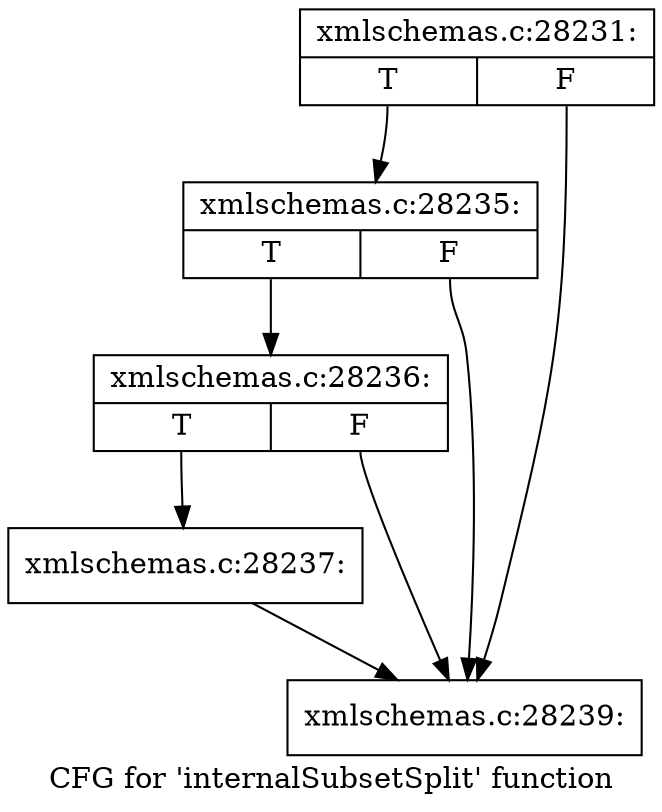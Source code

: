 digraph "CFG for 'internalSubsetSplit' function" {
	label="CFG for 'internalSubsetSplit' function";

	Node0x56a88e0 [shape=record,label="{xmlschemas.c:28231:|{<s0>T|<s1>F}}"];
	Node0x56a88e0:s0 -> Node0x56ab930;
	Node0x56a88e0:s1 -> Node0x56ab860;
	Node0x56ab930 [shape=record,label="{xmlschemas.c:28235:|{<s0>T|<s1>F}}"];
	Node0x56ab930:s0 -> Node0x56ab8b0;
	Node0x56ab930:s1 -> Node0x56ab860;
	Node0x56ab8b0 [shape=record,label="{xmlschemas.c:28236:|{<s0>T|<s1>F}}"];
	Node0x56ab8b0:s0 -> Node0x56ab810;
	Node0x56ab8b0:s1 -> Node0x56ab860;
	Node0x56ab810 [shape=record,label="{xmlschemas.c:28237:}"];
	Node0x56ab810 -> Node0x56ab860;
	Node0x56ab860 [shape=record,label="{xmlschemas.c:28239:}"];
}
